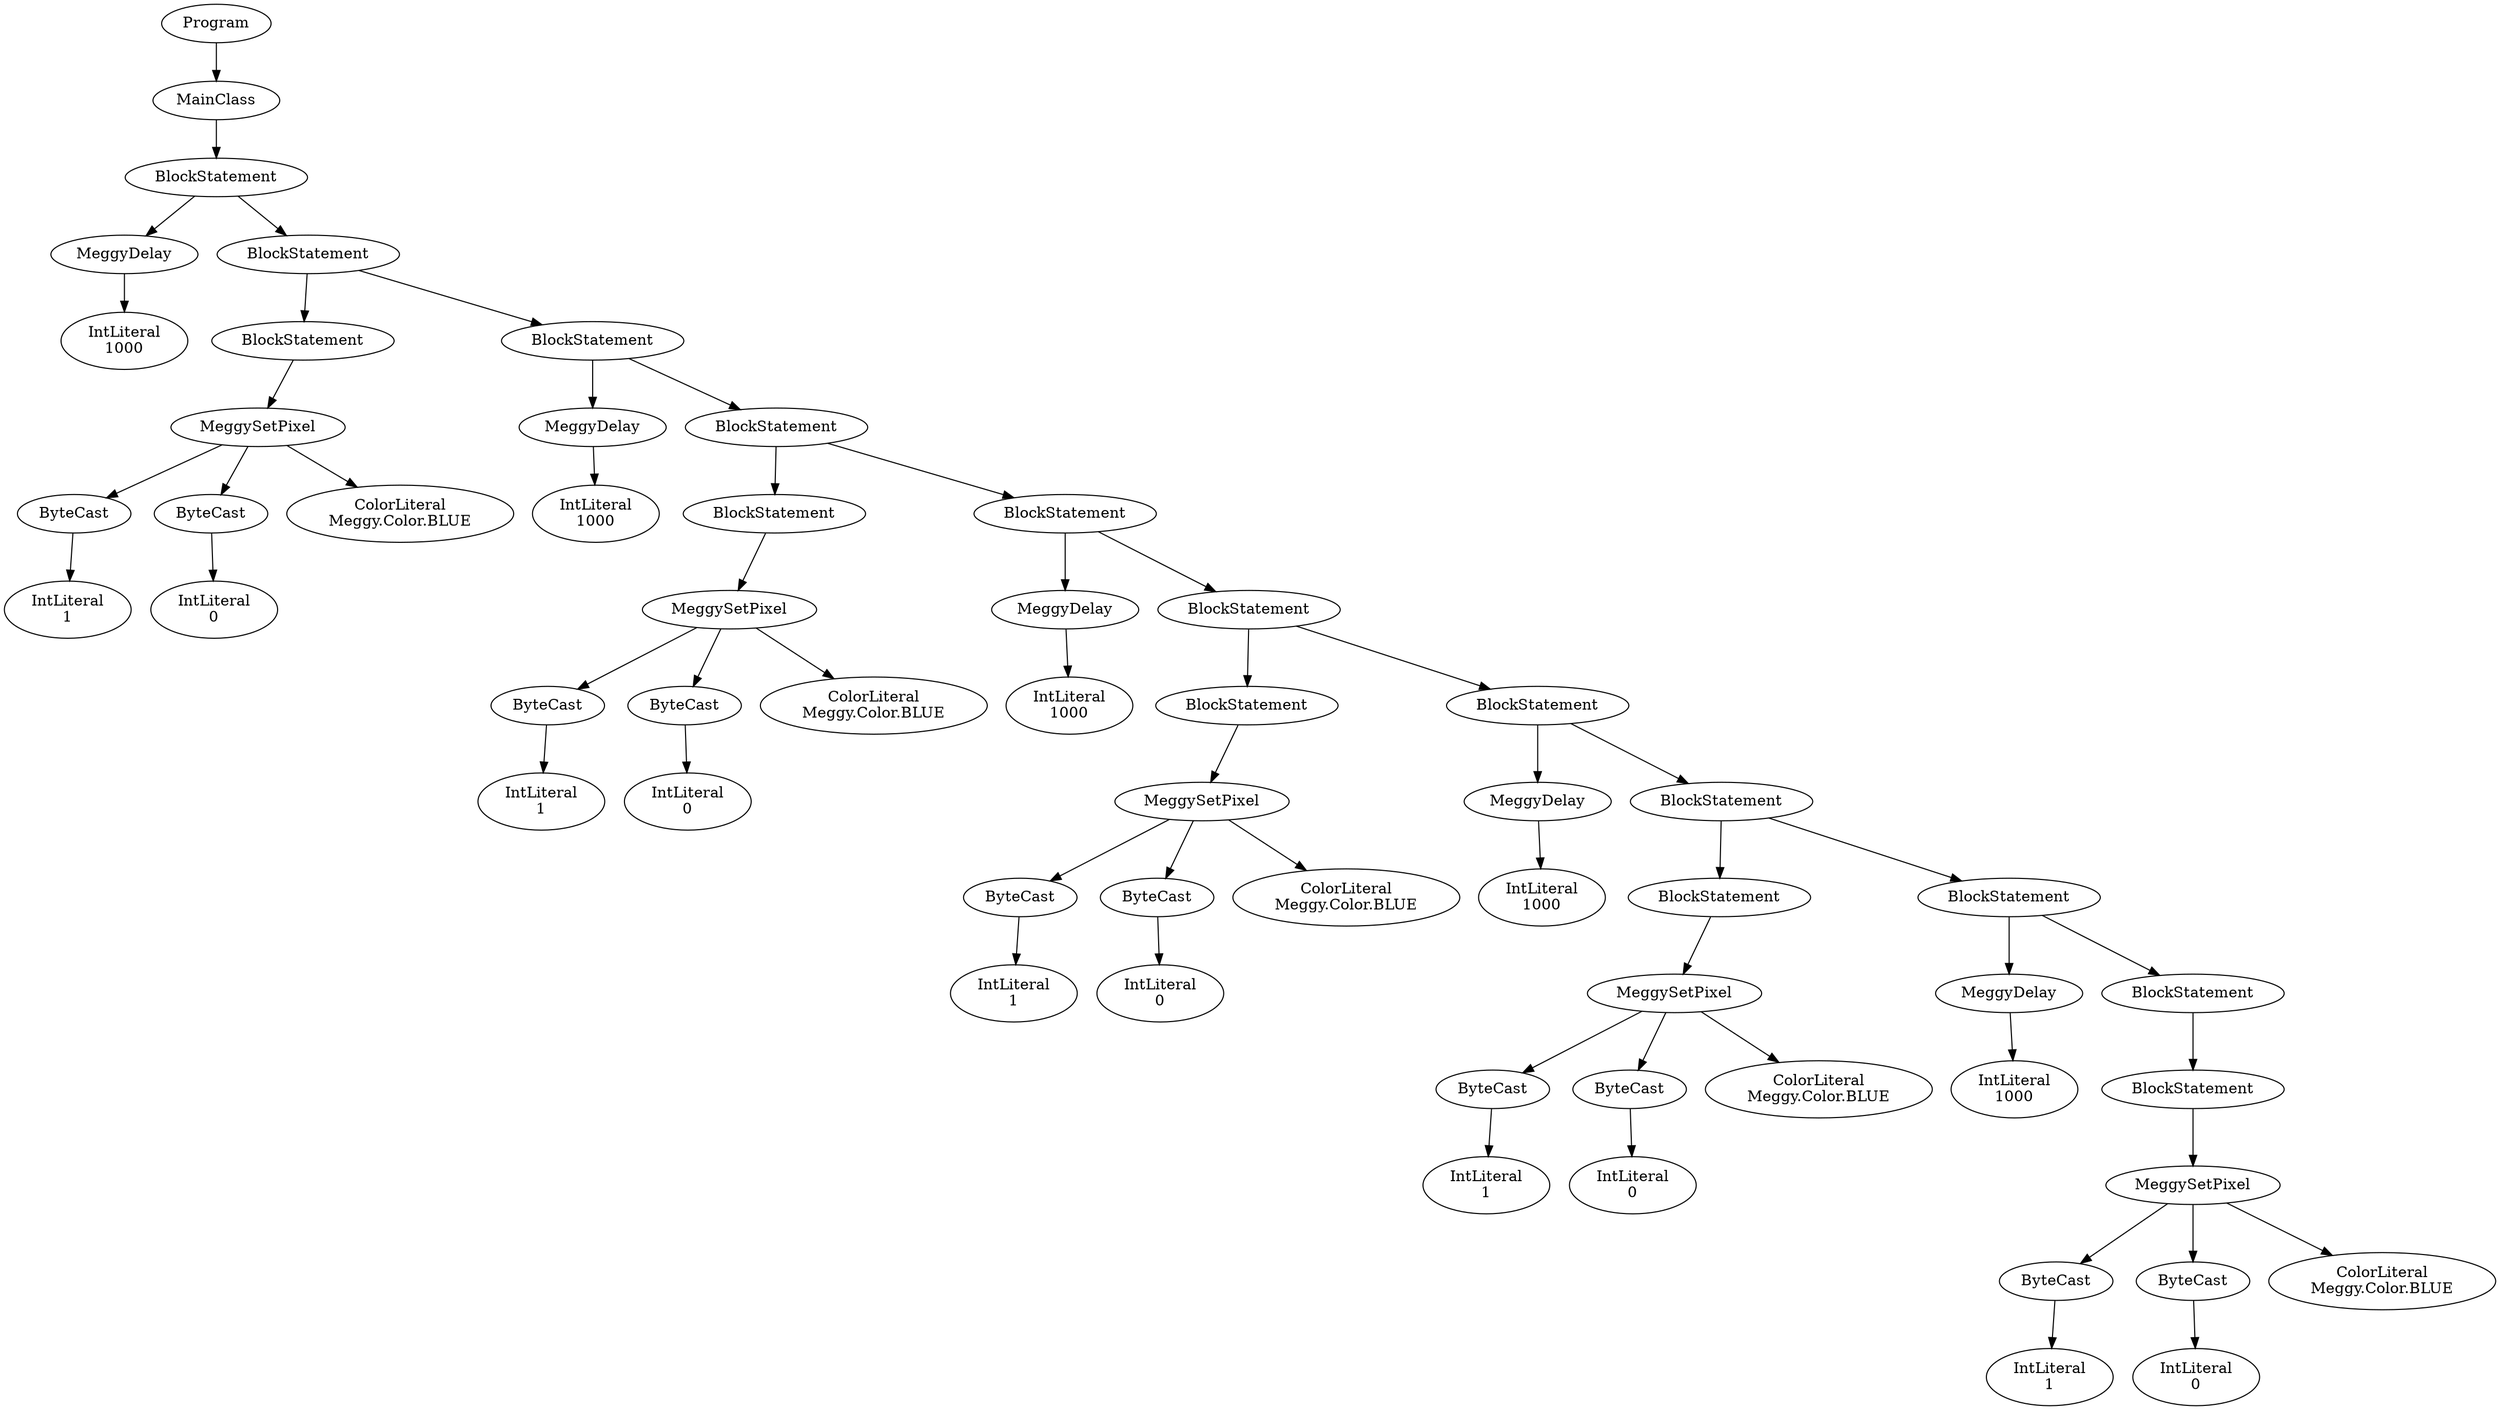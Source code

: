digraph ASTGraph {
0 [ label="Program" ];
1 [ label="MainClass" ];
0 -> 1
2 [ label="BlockStatement" ];
1 -> 2
3 [ label="MeggyDelay" ];
2 -> 3
4 [ label="IntLiteral\n1000" ];
3 -> 4
5 [ label="BlockStatement" ];
2 -> 5
6 [ label="BlockStatement" ];
5 -> 6
7 [ label="MeggySetPixel" ];
6 -> 7
8 [ label="ByteCast" ];
7 -> 8
9 [ label="IntLiteral\n1" ];
8 -> 9
10 [ label="ByteCast" ];
7 -> 10
11 [ label="IntLiteral\n0" ];
10 -> 11
12 [ label="ColorLiteral\nMeggy.Color.BLUE" ];
7 -> 12
13 [ label="BlockStatement" ];
5 -> 13
14 [ label="MeggyDelay" ];
13 -> 14
15 [ label="IntLiteral\n1000" ];
14 -> 15
16 [ label="BlockStatement" ];
13 -> 16
17 [ label="BlockStatement" ];
16 -> 17
18 [ label="MeggySetPixel" ];
17 -> 18
19 [ label="ByteCast" ];
18 -> 19
20 [ label="IntLiteral\n1" ];
19 -> 20
21 [ label="ByteCast" ];
18 -> 21
22 [ label="IntLiteral\n0" ];
21 -> 22
23 [ label="ColorLiteral\nMeggy.Color.BLUE" ];
18 -> 23
24 [ label="BlockStatement" ];
16 -> 24
25 [ label="MeggyDelay" ];
24 -> 25
26 [ label="IntLiteral\n1000" ];
25 -> 26
27 [ label="BlockStatement" ];
24 -> 27
28 [ label="BlockStatement" ];
27 -> 28
29 [ label="MeggySetPixel" ];
28 -> 29
30 [ label="ByteCast" ];
29 -> 30
31 [ label="IntLiteral\n1" ];
30 -> 31
32 [ label="ByteCast" ];
29 -> 32
33 [ label="IntLiteral\n0" ];
32 -> 33
34 [ label="ColorLiteral\nMeggy.Color.BLUE" ];
29 -> 34
35 [ label="BlockStatement" ];
27 -> 35
36 [ label="MeggyDelay" ];
35 -> 36
37 [ label="IntLiteral\n1000" ];
36 -> 37
38 [ label="BlockStatement" ];
35 -> 38
39 [ label="BlockStatement" ];
38 -> 39
40 [ label="MeggySetPixel" ];
39 -> 40
41 [ label="ByteCast" ];
40 -> 41
42 [ label="IntLiteral\n1" ];
41 -> 42
43 [ label="ByteCast" ];
40 -> 43
44 [ label="IntLiteral\n0" ];
43 -> 44
45 [ label="ColorLiteral\nMeggy.Color.BLUE" ];
40 -> 45
46 [ label="BlockStatement" ];
38 -> 46
47 [ label="MeggyDelay" ];
46 -> 47
48 [ label="IntLiteral\n1000" ];
47 -> 48
49 [ label="BlockStatement" ];
46 -> 49
50 [ label="BlockStatement" ];
49 -> 50
51 [ label="MeggySetPixel" ];
50 -> 51
52 [ label="ByteCast" ];
51 -> 52
53 [ label="IntLiteral\n1" ];
52 -> 53
54 [ label="ByteCast" ];
51 -> 54
55 [ label="IntLiteral\n0" ];
54 -> 55
56 [ label="ColorLiteral\nMeggy.Color.BLUE" ];
51 -> 56
}

